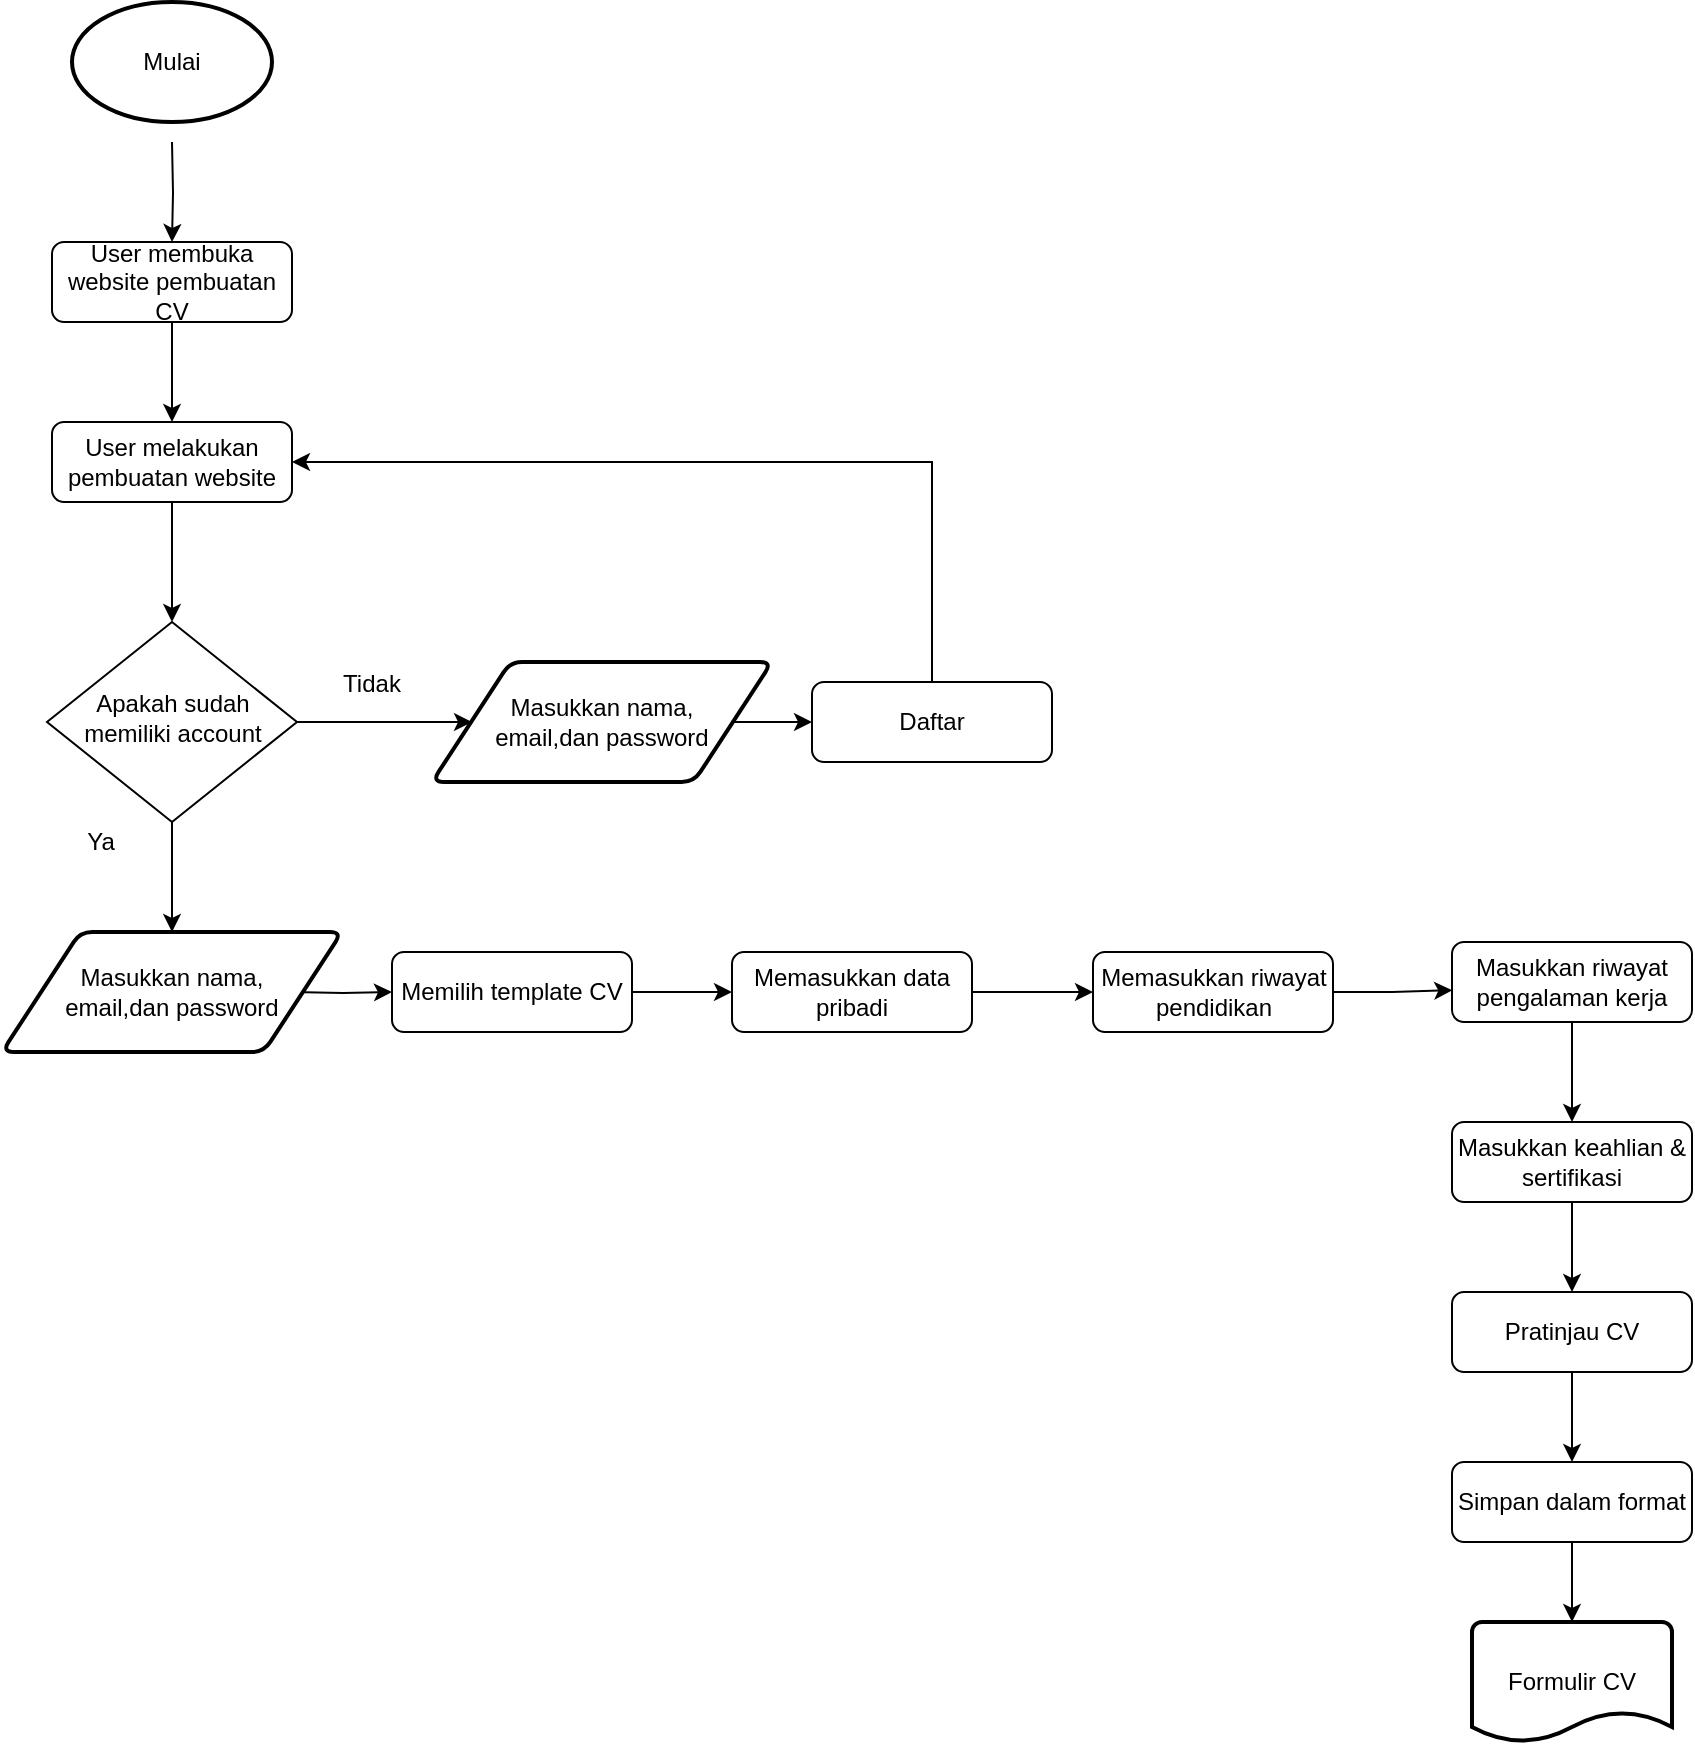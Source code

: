 <mxfile version="24.3.1" type="github">
  <diagram id="C5RBs43oDa-KdzZeNtuy" name="Page-1">
    <mxGraphModel dx="868" dy="1643" grid="1" gridSize="10" guides="1" tooltips="1" connect="1" arrows="1" fold="1" page="1" pageScale="1" pageWidth="827" pageHeight="1169" math="0" shadow="0">
      <root>
        <mxCell id="WIyWlLk6GJQsqaUBKTNV-0" />
        <mxCell id="WIyWlLk6GJQsqaUBKTNV-1" parent="WIyWlLk6GJQsqaUBKTNV-0" />
        <mxCell id="y1Mp3N0kVFIcVa1Vwtxq-2" style="edgeStyle=orthogonalEdgeStyle;rounded=0;orthogonalLoop=1;jettySize=auto;html=1;" edge="1" parent="WIyWlLk6GJQsqaUBKTNV-1" source="WIyWlLk6GJQsqaUBKTNV-3" target="y1Mp3N0kVFIcVa1Vwtxq-0">
          <mxGeometry relative="1" as="geometry" />
        </mxCell>
        <mxCell id="WIyWlLk6GJQsqaUBKTNV-3" value="User membuka website pembuatan CV" style="rounded=1;whiteSpace=wrap;html=1;fontSize=12;glass=0;strokeWidth=1;shadow=0;" parent="WIyWlLk6GJQsqaUBKTNV-1" vertex="1">
          <mxGeometry x="160" y="70" width="120" height="40" as="geometry" />
        </mxCell>
        <mxCell id="y1Mp3N0kVFIcVa1Vwtxq-11" style="edgeStyle=orthogonalEdgeStyle;rounded=0;orthogonalLoop=1;jettySize=auto;html=1;entryX=1;entryY=0.5;entryDx=0;entryDy=0;" edge="1" parent="WIyWlLk6GJQsqaUBKTNV-1" source="WIyWlLk6GJQsqaUBKTNV-7" target="y1Mp3N0kVFIcVa1Vwtxq-0">
          <mxGeometry relative="1" as="geometry">
            <Array as="points">
              <mxPoint x="600" y="180" />
            </Array>
          </mxGeometry>
        </mxCell>
        <mxCell id="WIyWlLk6GJQsqaUBKTNV-7" value="Daftar" style="rounded=1;whiteSpace=wrap;html=1;fontSize=12;glass=0;strokeWidth=1;shadow=0;" parent="WIyWlLk6GJQsqaUBKTNV-1" vertex="1">
          <mxGeometry x="540" y="290" width="120" height="40" as="geometry" />
        </mxCell>
        <mxCell id="y1Mp3N0kVFIcVa1Vwtxq-23" style="edgeStyle=orthogonalEdgeStyle;rounded=0;orthogonalLoop=1;jettySize=auto;html=1;" edge="1" parent="WIyWlLk6GJQsqaUBKTNV-1" target="y1Mp3N0kVFIcVa1Vwtxq-13">
          <mxGeometry relative="1" as="geometry">
            <mxPoint x="280" y="445" as="sourcePoint" />
          </mxGeometry>
        </mxCell>
        <mxCell id="y1Mp3N0kVFIcVa1Vwtxq-8" style="edgeStyle=orthogonalEdgeStyle;rounded=0;orthogonalLoop=1;jettySize=auto;html=1;entryX=0.5;entryY=0;entryDx=0;entryDy=0;" edge="1" parent="WIyWlLk6GJQsqaUBKTNV-1" source="y1Mp3N0kVFIcVa1Vwtxq-0" target="y1Mp3N0kVFIcVa1Vwtxq-1">
          <mxGeometry relative="1" as="geometry">
            <mxPoint x="220" y="250" as="targetPoint" />
          </mxGeometry>
        </mxCell>
        <mxCell id="y1Mp3N0kVFIcVa1Vwtxq-0" value="User melakukan pembuatan website" style="rounded=1;whiteSpace=wrap;html=1;fontSize=12;glass=0;strokeWidth=1;shadow=0;gradientColor=none;" vertex="1" parent="WIyWlLk6GJQsqaUBKTNV-1">
          <mxGeometry x="160" y="160" width="120" height="40" as="geometry" />
        </mxCell>
        <mxCell id="y1Mp3N0kVFIcVa1Vwtxq-4" style="edgeStyle=orthogonalEdgeStyle;rounded=0;orthogonalLoop=1;jettySize=auto;html=1;" edge="1" parent="WIyWlLk6GJQsqaUBKTNV-1" source="y1Mp3N0kVFIcVa1Vwtxq-1">
          <mxGeometry relative="1" as="geometry">
            <mxPoint x="370" y="310" as="targetPoint" />
          </mxGeometry>
        </mxCell>
        <mxCell id="y1Mp3N0kVFIcVa1Vwtxq-41" style="edgeStyle=orthogonalEdgeStyle;rounded=0;orthogonalLoop=1;jettySize=auto;html=1;entryX=0.5;entryY=0;entryDx=0;entryDy=0;" edge="1" parent="WIyWlLk6GJQsqaUBKTNV-1" source="y1Mp3N0kVFIcVa1Vwtxq-1" target="y1Mp3N0kVFIcVa1Vwtxq-39">
          <mxGeometry relative="1" as="geometry" />
        </mxCell>
        <mxCell id="y1Mp3N0kVFIcVa1Vwtxq-1" value="Apakah sudah memiliki account" style="rhombus;whiteSpace=wrap;html=1;shadow=0;fontFamily=Helvetica;fontSize=12;align=center;strokeWidth=1;spacing=6;spacingTop=-4;" vertex="1" parent="WIyWlLk6GJQsqaUBKTNV-1">
          <mxGeometry x="157.5" y="260" width="125" height="100" as="geometry" />
        </mxCell>
        <mxCell id="y1Mp3N0kVFIcVa1Vwtxq-10" style="edgeStyle=orthogonalEdgeStyle;rounded=0;orthogonalLoop=1;jettySize=auto;html=1;" edge="1" parent="WIyWlLk6GJQsqaUBKTNV-1">
          <mxGeometry relative="1" as="geometry">
            <mxPoint x="540" y="310" as="targetPoint" />
            <mxPoint x="490" y="310" as="sourcePoint" />
          </mxGeometry>
        </mxCell>
        <mxCell id="y1Mp3N0kVFIcVa1Vwtxq-7" value="Tidak" style="text;strokeColor=none;align=center;fillColor=none;html=1;verticalAlign=middle;whiteSpace=wrap;rounded=0;" vertex="1" parent="WIyWlLk6GJQsqaUBKTNV-1">
          <mxGeometry x="290" y="276" width="60" height="30" as="geometry" />
        </mxCell>
        <mxCell id="y1Mp3N0kVFIcVa1Vwtxq-9" value="Ya" style="text;html=1;align=center;verticalAlign=middle;resizable=0;points=[];autosize=1;strokeColor=none;fillColor=none;" vertex="1" parent="WIyWlLk6GJQsqaUBKTNV-1">
          <mxGeometry x="164" y="355" width="40" height="30" as="geometry" />
        </mxCell>
        <mxCell id="y1Mp3N0kVFIcVa1Vwtxq-24" style="edgeStyle=orthogonalEdgeStyle;rounded=0;orthogonalLoop=1;jettySize=auto;html=1;entryX=0;entryY=0.5;entryDx=0;entryDy=0;" edge="1" parent="WIyWlLk6GJQsqaUBKTNV-1" source="y1Mp3N0kVFIcVa1Vwtxq-13" target="y1Mp3N0kVFIcVa1Vwtxq-17">
          <mxGeometry relative="1" as="geometry" />
        </mxCell>
        <mxCell id="y1Mp3N0kVFIcVa1Vwtxq-13" value="Memilih template CV" style="rounded=1;whiteSpace=wrap;html=1;fontSize=12;glass=0;strokeWidth=1;shadow=0;" vertex="1" parent="WIyWlLk6GJQsqaUBKTNV-1">
          <mxGeometry x="330" y="425" width="120" height="40" as="geometry" />
        </mxCell>
        <mxCell id="y1Mp3N0kVFIcVa1Vwtxq-28" style="edgeStyle=orthogonalEdgeStyle;rounded=0;orthogonalLoop=1;jettySize=auto;html=1;entryX=0.5;entryY=0;entryDx=0;entryDy=0;" edge="1" parent="WIyWlLk6GJQsqaUBKTNV-1" source="y1Mp3N0kVFIcVa1Vwtxq-15" target="y1Mp3N0kVFIcVa1Vwtxq-18">
          <mxGeometry relative="1" as="geometry" />
        </mxCell>
        <mxCell id="y1Mp3N0kVFIcVa1Vwtxq-15" value="Masukkan riwayat pengalaman kerja" style="rounded=1;whiteSpace=wrap;html=1;fontSize=12;glass=0;strokeWidth=1;shadow=0;" vertex="1" parent="WIyWlLk6GJQsqaUBKTNV-1">
          <mxGeometry x="860" y="420" width="120" height="40" as="geometry" />
        </mxCell>
        <mxCell id="y1Mp3N0kVFIcVa1Vwtxq-16" value="Memasukkan riwayat pendidikan" style="rounded=1;whiteSpace=wrap;html=1;fontSize=12;glass=0;strokeWidth=1;shadow=0;" vertex="1" parent="WIyWlLk6GJQsqaUBKTNV-1">
          <mxGeometry x="680.5" y="425" width="120" height="40" as="geometry" />
        </mxCell>
        <mxCell id="y1Mp3N0kVFIcVa1Vwtxq-25" style="edgeStyle=orthogonalEdgeStyle;rounded=0;orthogonalLoop=1;jettySize=auto;html=1;" edge="1" parent="WIyWlLk6GJQsqaUBKTNV-1" source="y1Mp3N0kVFIcVa1Vwtxq-17" target="y1Mp3N0kVFIcVa1Vwtxq-16">
          <mxGeometry relative="1" as="geometry" />
        </mxCell>
        <mxCell id="y1Mp3N0kVFIcVa1Vwtxq-17" value="Memasukkan data pribadi" style="rounded=1;whiteSpace=wrap;html=1;fontSize=12;glass=0;strokeWidth=1;shadow=0;" vertex="1" parent="WIyWlLk6GJQsqaUBKTNV-1">
          <mxGeometry x="500" y="425" width="120" height="40" as="geometry" />
        </mxCell>
        <mxCell id="y1Mp3N0kVFIcVa1Vwtxq-30" style="edgeStyle=orthogonalEdgeStyle;rounded=0;orthogonalLoop=1;jettySize=auto;html=1;entryX=0.5;entryY=0;entryDx=0;entryDy=0;" edge="1" parent="WIyWlLk6GJQsqaUBKTNV-1" source="y1Mp3N0kVFIcVa1Vwtxq-18" target="y1Mp3N0kVFIcVa1Vwtxq-29">
          <mxGeometry relative="1" as="geometry" />
        </mxCell>
        <mxCell id="y1Mp3N0kVFIcVa1Vwtxq-18" value="Masukkan keahlian &amp;amp; sertifikasi" style="rounded=1;whiteSpace=wrap;html=1;fontSize=12;glass=0;strokeWidth=1;shadow=0;" vertex="1" parent="WIyWlLk6GJQsqaUBKTNV-1">
          <mxGeometry x="860" y="510" width="120" height="40" as="geometry" />
        </mxCell>
        <mxCell id="y1Mp3N0kVFIcVa1Vwtxq-27" style="edgeStyle=orthogonalEdgeStyle;rounded=0;orthogonalLoop=1;jettySize=auto;html=1;entryX=0.001;entryY=0.603;entryDx=0;entryDy=0;entryPerimeter=0;" edge="1" parent="WIyWlLk6GJQsqaUBKTNV-1" source="y1Mp3N0kVFIcVa1Vwtxq-16" target="y1Mp3N0kVFIcVa1Vwtxq-15">
          <mxGeometry relative="1" as="geometry" />
        </mxCell>
        <mxCell id="y1Mp3N0kVFIcVa1Vwtxq-32" style="edgeStyle=orthogonalEdgeStyle;rounded=0;orthogonalLoop=1;jettySize=auto;html=1;entryX=0.5;entryY=0;entryDx=0;entryDy=0;" edge="1" parent="WIyWlLk6GJQsqaUBKTNV-1" source="y1Mp3N0kVFIcVa1Vwtxq-29" target="y1Mp3N0kVFIcVa1Vwtxq-31">
          <mxGeometry relative="1" as="geometry" />
        </mxCell>
        <mxCell id="y1Mp3N0kVFIcVa1Vwtxq-29" value="Pratinjau CV" style="rounded=1;whiteSpace=wrap;html=1;fontSize=12;glass=0;strokeWidth=1;shadow=0;" vertex="1" parent="WIyWlLk6GJQsqaUBKTNV-1">
          <mxGeometry x="860" y="595" width="120" height="40" as="geometry" />
        </mxCell>
        <mxCell id="y1Mp3N0kVFIcVa1Vwtxq-36" style="edgeStyle=orthogonalEdgeStyle;rounded=0;orthogonalLoop=1;jettySize=auto;html=1;entryX=0.5;entryY=0;entryDx=0;entryDy=0;" edge="1" parent="WIyWlLk6GJQsqaUBKTNV-1" source="y1Mp3N0kVFIcVa1Vwtxq-31">
          <mxGeometry relative="1" as="geometry">
            <mxPoint x="920" y="760" as="targetPoint" />
          </mxGeometry>
        </mxCell>
        <mxCell id="y1Mp3N0kVFIcVa1Vwtxq-31" value="Simpan dalam format" style="rounded=1;whiteSpace=wrap;html=1;fontSize=12;glass=0;strokeWidth=1;shadow=0;" vertex="1" parent="WIyWlLk6GJQsqaUBKTNV-1">
          <mxGeometry x="860" y="680" width="120" height="40" as="geometry" />
        </mxCell>
        <mxCell id="y1Mp3N0kVFIcVa1Vwtxq-34" style="edgeStyle=orthogonalEdgeStyle;rounded=0;orthogonalLoop=1;jettySize=auto;html=1;" edge="1" parent="WIyWlLk6GJQsqaUBKTNV-1" target="WIyWlLk6GJQsqaUBKTNV-3">
          <mxGeometry relative="1" as="geometry">
            <mxPoint x="220" y="20" as="sourcePoint" />
          </mxGeometry>
        </mxCell>
        <mxCell id="y1Mp3N0kVFIcVa1Vwtxq-37" value="Mulai" style="strokeWidth=2;html=1;shape=mxgraph.flowchart.start_1;whiteSpace=wrap;" vertex="1" parent="WIyWlLk6GJQsqaUBKTNV-1">
          <mxGeometry x="170" y="-50" width="100" height="60" as="geometry" />
        </mxCell>
        <mxCell id="y1Mp3N0kVFIcVa1Vwtxq-38" value="Masukkan nama,&lt;div&gt;email,dan password&lt;/div&gt;" style="shape=parallelogram;html=1;strokeWidth=2;perimeter=parallelogramPerimeter;whiteSpace=wrap;rounded=1;arcSize=12;size=0.23;" vertex="1" parent="WIyWlLk6GJQsqaUBKTNV-1">
          <mxGeometry x="350" y="280" width="170" height="60" as="geometry" />
        </mxCell>
        <mxCell id="y1Mp3N0kVFIcVa1Vwtxq-39" value="Masukkan nama,&lt;div&gt;email,dan password&lt;/div&gt;" style="shape=parallelogram;html=1;strokeWidth=2;perimeter=parallelogramPerimeter;whiteSpace=wrap;rounded=1;arcSize=12;size=0.23;" vertex="1" parent="WIyWlLk6GJQsqaUBKTNV-1">
          <mxGeometry x="135" y="415" width="170" height="60" as="geometry" />
        </mxCell>
        <mxCell id="y1Mp3N0kVFIcVa1Vwtxq-42" value="Formulir CV" style="strokeWidth=2;html=1;shape=mxgraph.flowchart.document2;whiteSpace=wrap;size=0.25;" vertex="1" parent="WIyWlLk6GJQsqaUBKTNV-1">
          <mxGeometry x="870" y="760" width="100" height="60" as="geometry" />
        </mxCell>
      </root>
    </mxGraphModel>
  </diagram>
</mxfile>
